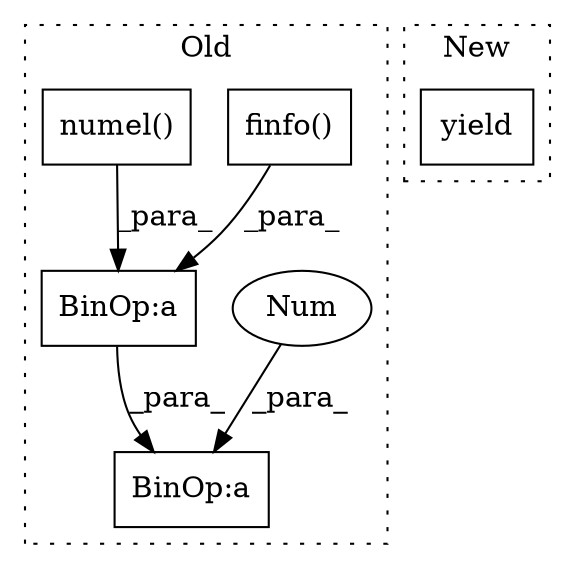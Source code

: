 digraph G {
subgraph cluster0 {
1 [label="finfo()" a="75" s="18771,18794" l="12,1" shape="box"];
3 [label="BinOp:a" a="82" s="18768" l="3" shape="box"];
4 [label="BinOp:a" a="82" s="18760" l="44" shape="box"];
5 [label="Num" a="76" s="18804" l="1" shape="ellipse"];
6 [label="numel()" a="75" s="18755" l="13" shape="box"];
label = "Old";
style="dotted";
}
subgraph cluster1 {
2 [label="yield" a="105" s="18619" l="6" shape="box"];
label = "New";
style="dotted";
}
1 -> 3 [label="_para_"];
3 -> 4 [label="_para_"];
5 -> 4 [label="_para_"];
6 -> 3 [label="_para_"];
}
